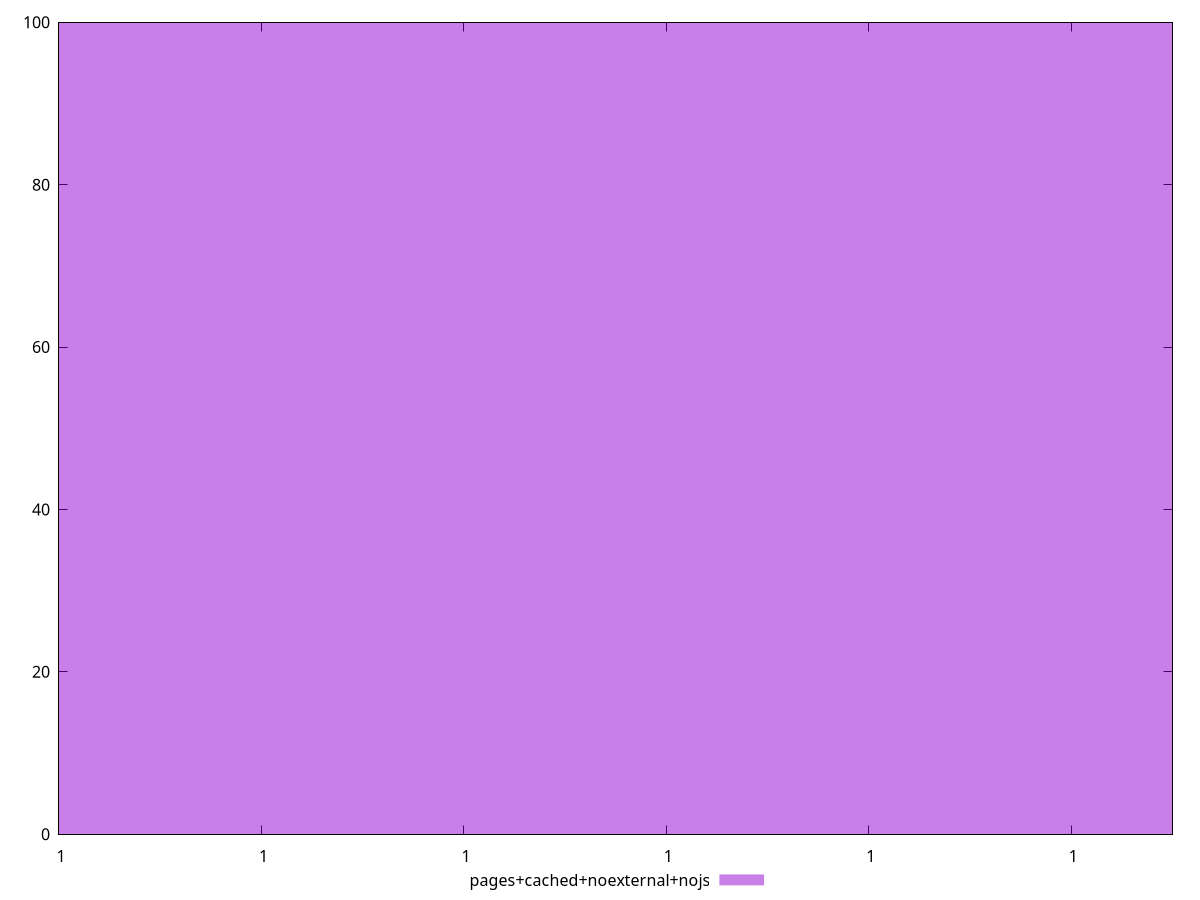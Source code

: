 $_pagesCachedNoexternalNojs <<EOF
0.9999999999999791 100
EOF
set key outside below
set terminal pngcairo
set output "report_00006_2020-11-02T20-21-41.718Z/dom-size/pages+cached+noexternal+nojs//hist.png"
set yrange [0:100]
set boxwidth 1.383379926633412e-15
set style fill transparent solid 0.5 noborder
plot $_pagesCachedNoexternalNojs title "pages+cached+noexternal+nojs" with boxes ,